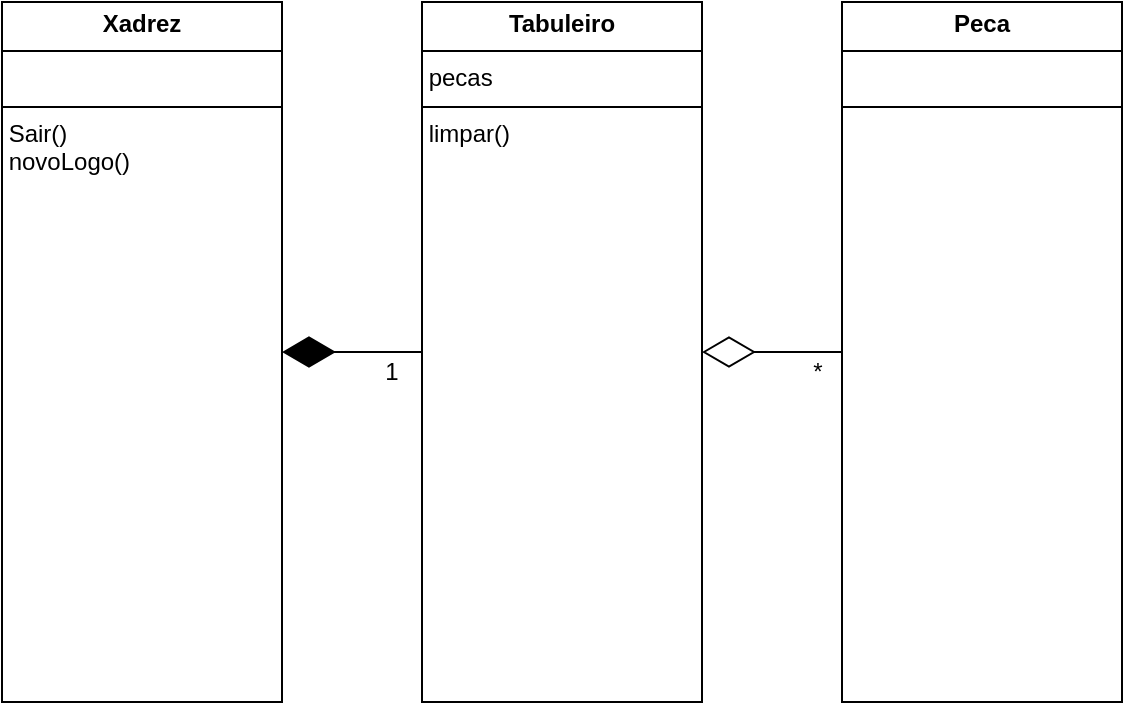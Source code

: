 <mxfile version="28.2.5">
  <diagram name="Página-1" id="FkZADpXs1vJpOwlbZ6il">
    <mxGraphModel dx="610" dy="273" grid="1" gridSize="10" guides="1" tooltips="1" connect="1" arrows="1" fold="1" page="1" pageScale="1" pageWidth="827" pageHeight="1169" math="0" shadow="0">
      <root>
        <mxCell id="0" />
        <mxCell id="1" parent="0" />
        <mxCell id="RPu67VLI8KzKfr8YZJkX-2" value="&lt;p style=&quot;margin:0px;margin-top:4px;text-align:center;&quot;&gt;&lt;b&gt;Xadrez&lt;/b&gt;&lt;/p&gt;&lt;hr size=&quot;1&quot; style=&quot;border-style:solid;&quot;&gt;&lt;br&gt;&lt;hr size=&quot;1&quot; style=&quot;border-style:solid;&quot;&gt;&amp;nbsp;Sair()&lt;div&gt;&amp;nbsp;novoLogo()&lt;/div&gt;" style="verticalAlign=top;align=left;overflow=fill;html=1;whiteSpace=wrap;" vertex="1" parent="1">
          <mxGeometry x="20" y="50" width="140" height="350" as="geometry" />
        </mxCell>
        <mxCell id="RPu67VLI8KzKfr8YZJkX-4" value="&lt;p style=&quot;margin:0px;margin-top:4px;text-align:center;&quot;&gt;&lt;b&gt;Tabuleiro&lt;/b&gt;&lt;/p&gt;&lt;hr size=&quot;1&quot; style=&quot;border-style:solid;&quot;&gt;&amp;nbsp;pecas&lt;br&gt;&lt;hr size=&quot;1&quot; style=&quot;border-style:solid;&quot;&gt;&amp;nbsp;limpar()" style="verticalAlign=top;align=left;overflow=fill;html=1;whiteSpace=wrap;" vertex="1" parent="1">
          <mxGeometry x="230" y="50" width="140" height="350" as="geometry" />
        </mxCell>
        <mxCell id="RPu67VLI8KzKfr8YZJkX-5" value="&lt;p style=&quot;margin:0px;margin-top:4px;text-align:center;&quot;&gt;&lt;b&gt;Peca&lt;/b&gt;&lt;/p&gt;&lt;hr size=&quot;1&quot; style=&quot;border-style:solid;&quot;&gt;&amp;nbsp;&lt;br&gt;&lt;hr size=&quot;1&quot; style=&quot;border-style:solid;&quot;&gt;&amp;nbsp;" style="verticalAlign=top;align=left;overflow=fill;html=1;whiteSpace=wrap;" vertex="1" parent="1">
          <mxGeometry x="440" y="50" width="140" height="350" as="geometry" />
        </mxCell>
        <mxCell id="RPu67VLI8KzKfr8YZJkX-9" value="" style="endArrow=diamondThin;endFill=1;endSize=24;html=1;rounded=0;entryX=1;entryY=0.5;entryDx=0;entryDy=0;exitX=0;exitY=0.5;exitDx=0;exitDy=0;" edge="1" parent="1" source="RPu67VLI8KzKfr8YZJkX-4" target="RPu67VLI8KzKfr8YZJkX-2">
          <mxGeometry width="160" relative="1" as="geometry">
            <mxPoint x="330" y="310" as="sourcePoint" />
            <mxPoint x="490" y="310" as="targetPoint" />
          </mxGeometry>
        </mxCell>
        <mxCell id="RPu67VLI8KzKfr8YZJkX-10" value="1" style="text;html=1;align=center;verticalAlign=middle;whiteSpace=wrap;rounded=0;" vertex="1" parent="1">
          <mxGeometry x="200" y="230" width="30" height="10" as="geometry" />
        </mxCell>
        <mxCell id="RPu67VLI8KzKfr8YZJkX-11" value="" style="endArrow=diamondThin;endFill=0;endSize=24;html=1;rounded=0;entryX=1;entryY=0.5;entryDx=0;entryDy=0;exitX=0;exitY=0.5;exitDx=0;exitDy=0;" edge="1" parent="1" source="RPu67VLI8KzKfr8YZJkX-5" target="RPu67VLI8KzKfr8YZJkX-4">
          <mxGeometry width="160" relative="1" as="geometry">
            <mxPoint x="430" y="270" as="sourcePoint" />
            <mxPoint x="380" y="240" as="targetPoint" />
          </mxGeometry>
        </mxCell>
        <mxCell id="RPu67VLI8KzKfr8YZJkX-12" value="*" style="text;html=1;align=center;verticalAlign=middle;whiteSpace=wrap;rounded=0;" vertex="1" parent="1">
          <mxGeometry x="413" y="230" width="30" height="10" as="geometry" />
        </mxCell>
      </root>
    </mxGraphModel>
  </diagram>
</mxfile>
